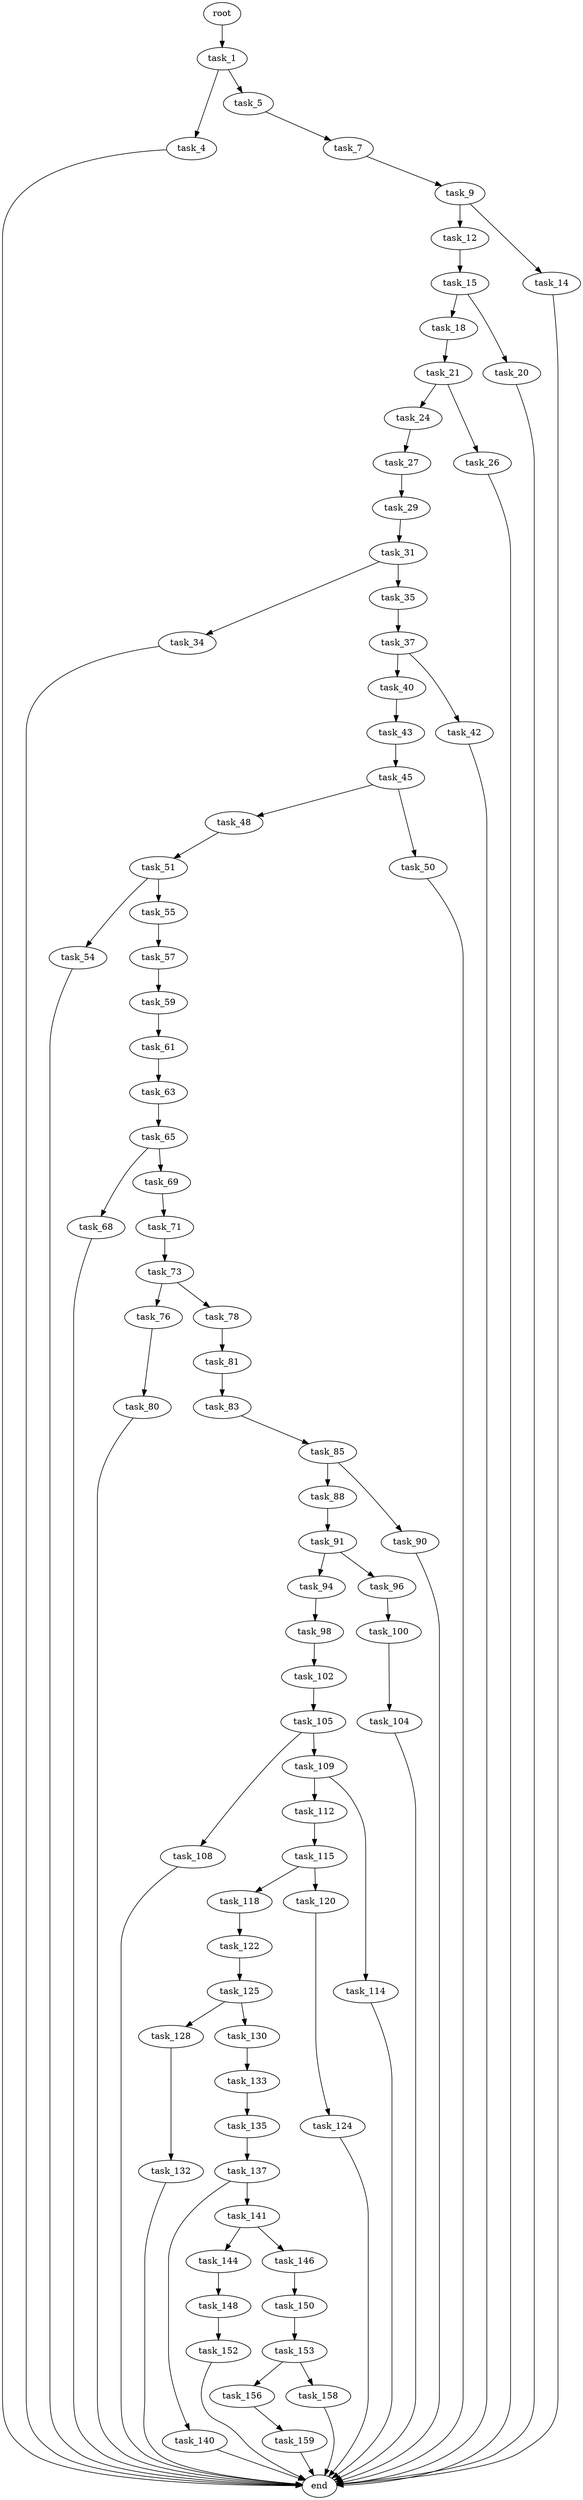 digraph G {
  root [size="0.000000"];
  task_1 [size="71126132876.000000"];
  task_4 [size="549755813888.000000"];
  task_5 [size="8589934592.000000"];
  end [size="0.000000"];
  task_7 [size="187327573548.000000"];
  task_9 [size="231928233984.000000"];
  task_12 [size="231928233984.000000"];
  task_14 [size="929215443070.000000"];
  task_15 [size="169707220140.000000"];
  task_18 [size="955348054367.000000"];
  task_20 [size="68719476736.000000"];
  task_21 [size="84692128675.000000"];
  task_24 [size="1073741824000.000000"];
  task_26 [size="11356938387.000000"];
  task_27 [size="24415539164.000000"];
  task_29 [size="368293445632.000000"];
  task_31 [size="15043779020.000000"];
  task_34 [size="134217728000.000000"];
  task_35 [size="660534902999.000000"];
  task_37 [size="2110114230.000000"];
  task_40 [size="688220433732.000000"];
  task_42 [size="14421369775.000000"];
  task_43 [size="32143277534.000000"];
  task_45 [size="368293445632.000000"];
  task_48 [size="213406169624.000000"];
  task_50 [size="12133755989.000000"];
  task_51 [size="21874190397.000000"];
  task_54 [size="11377740956.000000"];
  task_55 [size="782757789696.000000"];
  task_57 [size="383383362325.000000"];
  task_59 [size="5345277169.000000"];
  task_61 [size="231928233984.000000"];
  task_63 [size="11702686764.000000"];
  task_65 [size="128992981121.000000"];
  task_68 [size="549755813888.000000"];
  task_69 [size="22824121146.000000"];
  task_71 [size="8656926632.000000"];
  task_73 [size="36578093175.000000"];
  task_76 [size="573804949450.000000"];
  task_78 [size="95516602800.000000"];
  task_80 [size="424304652148.000000"];
  task_81 [size="123689647277.000000"];
  task_83 [size="86755835988.000000"];
  task_85 [size="68719476736.000000"];
  task_88 [size="6144801518.000000"];
  task_90 [size="91002742260.000000"];
  task_91 [size="134217728000.000000"];
  task_94 [size="8168984071.000000"];
  task_96 [size="366195287234.000000"];
  task_98 [size="609230592841.000000"];
  task_100 [size="68719476736.000000"];
  task_102 [size="51214519800.000000"];
  task_104 [size="8589934592.000000"];
  task_105 [size="50310255432.000000"];
  task_108 [size="231928233984.000000"];
  task_109 [size="128058191224.000000"];
  task_112 [size="549755813888.000000"];
  task_114 [size="68719476736.000000"];
  task_115 [size="68719476736.000000"];
  task_118 [size="38310590593.000000"];
  task_120 [size="45606636130.000000"];
  task_122 [size="16338378697.000000"];
  task_124 [size="14849368202.000000"];
  task_125 [size="25103406853.000000"];
  task_128 [size="909046099882.000000"];
  task_130 [size="4267453188.000000"];
  task_132 [size="480483823196.000000"];
  task_133 [size="5205146766.000000"];
  task_135 [size="68719476736.000000"];
  task_137 [size="5768690289.000000"];
  task_140 [size="549755813888.000000"];
  task_141 [size="231928233984.000000"];
  task_144 [size="294133340698.000000"];
  task_146 [size="296575001050.000000"];
  task_148 [size="26964341519.000000"];
  task_150 [size="12363110428.000000"];
  task_152 [size="53247767416.000000"];
  task_153 [size="6956908617.000000"];
  task_156 [size="211261637373.000000"];
  task_158 [size="90095589119.000000"];
  task_159 [size="8589934592.000000"];

  root -> task_1 [size="1.000000"];
  task_1 -> task_4 [size="301989888.000000"];
  task_1 -> task_5 [size="301989888.000000"];
  task_4 -> end [size="1.000000"];
  task_5 -> task_7 [size="33554432.000000"];
  task_7 -> task_9 [size="134217728.000000"];
  task_9 -> task_12 [size="301989888.000000"];
  task_9 -> task_14 [size="301989888.000000"];
  task_12 -> task_15 [size="301989888.000000"];
  task_14 -> end [size="1.000000"];
  task_15 -> task_18 [size="134217728.000000"];
  task_15 -> task_20 [size="134217728.000000"];
  task_18 -> task_21 [size="679477248.000000"];
  task_20 -> end [size="1.000000"];
  task_21 -> task_24 [size="75497472.000000"];
  task_21 -> task_26 [size="75497472.000000"];
  task_24 -> task_27 [size="838860800.000000"];
  task_26 -> end [size="1.000000"];
  task_27 -> task_29 [size="679477248.000000"];
  task_29 -> task_31 [size="411041792.000000"];
  task_31 -> task_34 [size="536870912.000000"];
  task_31 -> task_35 [size="536870912.000000"];
  task_34 -> end [size="1.000000"];
  task_35 -> task_37 [size="411041792.000000"];
  task_37 -> task_40 [size="33554432.000000"];
  task_37 -> task_42 [size="33554432.000000"];
  task_40 -> task_43 [size="536870912.000000"];
  task_42 -> end [size="1.000000"];
  task_43 -> task_45 [size="536870912.000000"];
  task_45 -> task_48 [size="411041792.000000"];
  task_45 -> task_50 [size="411041792.000000"];
  task_48 -> task_51 [size="679477248.000000"];
  task_50 -> end [size="1.000000"];
  task_51 -> task_54 [size="75497472.000000"];
  task_51 -> task_55 [size="75497472.000000"];
  task_54 -> end [size="1.000000"];
  task_55 -> task_57 [size="679477248.000000"];
  task_57 -> task_59 [size="301989888.000000"];
  task_59 -> task_61 [size="134217728.000000"];
  task_61 -> task_63 [size="301989888.000000"];
  task_63 -> task_65 [size="679477248.000000"];
  task_65 -> task_68 [size="209715200.000000"];
  task_65 -> task_69 [size="209715200.000000"];
  task_68 -> end [size="1.000000"];
  task_69 -> task_71 [size="679477248.000000"];
  task_71 -> task_73 [size="536870912.000000"];
  task_73 -> task_76 [size="838860800.000000"];
  task_73 -> task_78 [size="838860800.000000"];
  task_76 -> task_80 [size="411041792.000000"];
  task_78 -> task_81 [size="134217728.000000"];
  task_80 -> end [size="1.000000"];
  task_81 -> task_83 [size="209715200.000000"];
  task_83 -> task_85 [size="134217728.000000"];
  task_85 -> task_88 [size="134217728.000000"];
  task_85 -> task_90 [size="134217728.000000"];
  task_88 -> task_91 [size="301989888.000000"];
  task_90 -> end [size="1.000000"];
  task_91 -> task_94 [size="209715200.000000"];
  task_91 -> task_96 [size="209715200.000000"];
  task_94 -> task_98 [size="209715200.000000"];
  task_96 -> task_100 [size="679477248.000000"];
  task_98 -> task_102 [size="411041792.000000"];
  task_100 -> task_104 [size="134217728.000000"];
  task_102 -> task_105 [size="134217728.000000"];
  task_104 -> end [size="1.000000"];
  task_105 -> task_108 [size="134217728.000000"];
  task_105 -> task_109 [size="134217728.000000"];
  task_108 -> end [size="1.000000"];
  task_109 -> task_112 [size="301989888.000000"];
  task_109 -> task_114 [size="301989888.000000"];
  task_112 -> task_115 [size="536870912.000000"];
  task_114 -> end [size="1.000000"];
  task_115 -> task_118 [size="134217728.000000"];
  task_115 -> task_120 [size="134217728.000000"];
  task_118 -> task_122 [size="33554432.000000"];
  task_120 -> task_124 [size="209715200.000000"];
  task_122 -> task_125 [size="33554432.000000"];
  task_124 -> end [size="1.000000"];
  task_125 -> task_128 [size="33554432.000000"];
  task_125 -> task_130 [size="33554432.000000"];
  task_128 -> task_132 [size="679477248.000000"];
  task_130 -> task_133 [size="209715200.000000"];
  task_132 -> end [size="1.000000"];
  task_133 -> task_135 [size="134217728.000000"];
  task_135 -> task_137 [size="134217728.000000"];
  task_137 -> task_140 [size="209715200.000000"];
  task_137 -> task_141 [size="209715200.000000"];
  task_140 -> end [size="1.000000"];
  task_141 -> task_144 [size="301989888.000000"];
  task_141 -> task_146 [size="301989888.000000"];
  task_144 -> task_148 [size="301989888.000000"];
  task_146 -> task_150 [size="679477248.000000"];
  task_148 -> task_152 [size="838860800.000000"];
  task_150 -> task_153 [size="536870912.000000"];
  task_152 -> end [size="1.000000"];
  task_153 -> task_156 [size="134217728.000000"];
  task_153 -> task_158 [size="134217728.000000"];
  task_156 -> task_159 [size="301989888.000000"];
  task_158 -> end [size="1.000000"];
  task_159 -> end [size="1.000000"];
}
